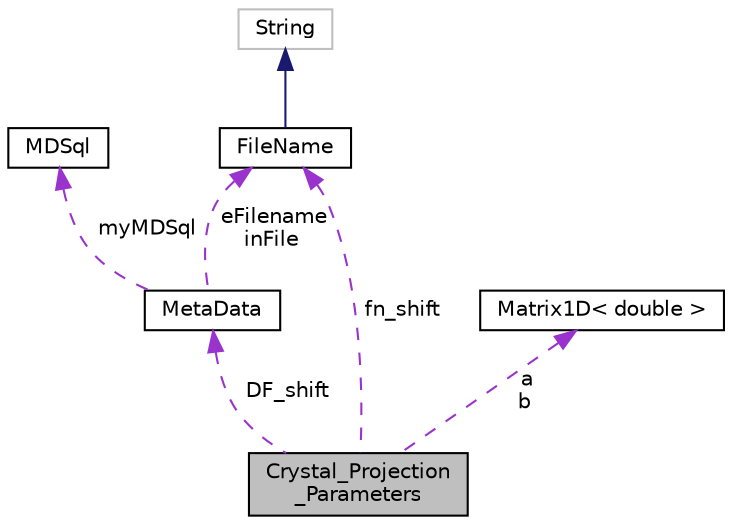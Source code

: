 digraph "Crystal_Projection_Parameters"
{
  edge [fontname="Helvetica",fontsize="10",labelfontname="Helvetica",labelfontsize="10"];
  node [fontname="Helvetica",fontsize="10",shape=record];
  Node1 [label="Crystal_Projection\l_Parameters",height=0.2,width=0.4,color="black", fillcolor="grey75", style="filled", fontcolor="black"];
  Node2 -> Node1 [dir="back",color="darkorchid3",fontsize="10",style="dashed",label=" DF_shift" ,fontname="Helvetica"];
  Node2 [label="MetaData",height=0.2,width=0.4,color="black", fillcolor="white", style="filled",URL="$classMetaData.html"];
  Node3 -> Node2 [dir="back",color="darkorchid3",fontsize="10",style="dashed",label=" myMDSql" ,fontname="Helvetica"];
  Node3 [label="MDSql",height=0.2,width=0.4,color="black", fillcolor="white", style="filled",URL="$classMDSql.html"];
  Node4 -> Node2 [dir="back",color="darkorchid3",fontsize="10",style="dashed",label=" eFilename\ninFile" ,fontname="Helvetica"];
  Node4 [label="FileName",height=0.2,width=0.4,color="black", fillcolor="white", style="filled",URL="$classFileName.html"];
  Node5 -> Node4 [dir="back",color="midnightblue",fontsize="10",style="solid",fontname="Helvetica"];
  Node5 [label="String",height=0.2,width=0.4,color="grey75", fillcolor="white", style="filled"];
  Node6 -> Node1 [dir="back",color="darkorchid3",fontsize="10",style="dashed",label=" a\nb" ,fontname="Helvetica"];
  Node6 [label="Matrix1D\< double \>",height=0.2,width=0.4,color="black", fillcolor="white", style="filled",URL="$classMatrix1D.html"];
  Node4 -> Node1 [dir="back",color="darkorchid3",fontsize="10",style="dashed",label=" fn_shift" ,fontname="Helvetica"];
}
